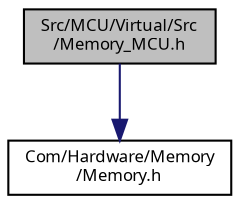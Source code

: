 digraph "Src/MCU/Virtual/Src/Memory_MCU.h"
{
  edge [fontname="Sans",fontsize="8",labelfontname="Sans",labelfontsize="8"];
  node [fontname="Sans",fontsize="8",shape=record];
  Node1 [label="Src/MCU/Virtual/Src\l/Memory_MCU.h",height=0.2,width=0.4,color="black", fillcolor="grey75", style="filled", fontcolor="black"];
  Node1 -> Node2 [color="midnightblue",fontsize="8",style="solid",fontname="Sans"];
  Node2 [label="Com/Hardware/Memory\l/Memory.h",height=0.2,width=0.4,color="black", fillcolor="white", style="filled",URL="$_memory_8h.html"];
}
